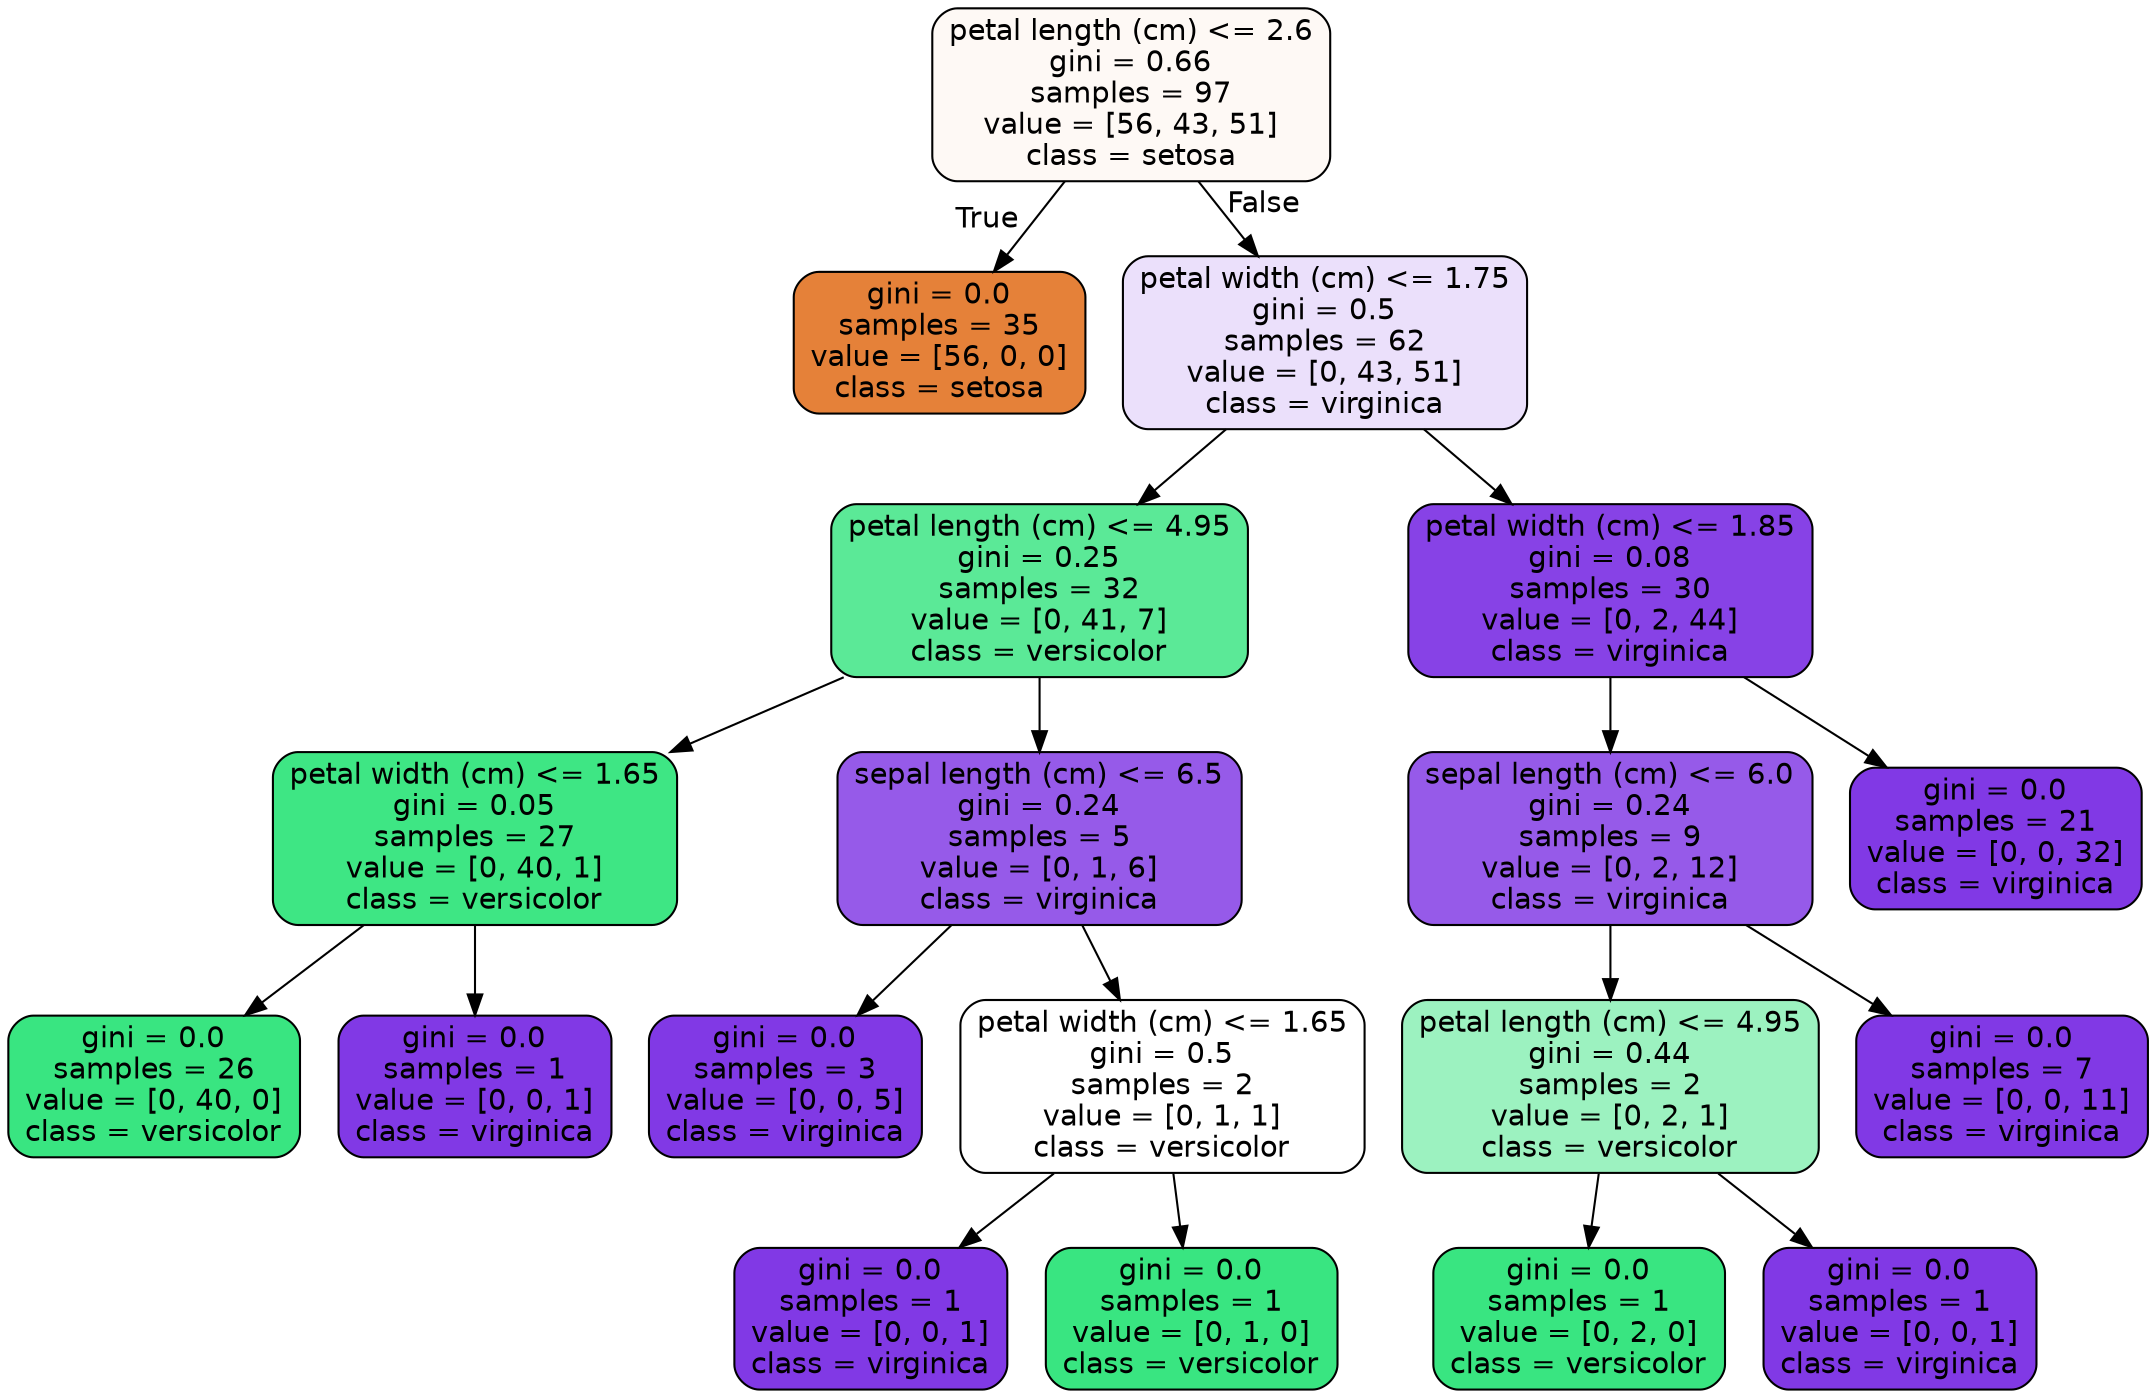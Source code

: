 digraph Tree {
node [shape=box, style="filled, rounded", color="black", fontname=helvetica] ;
edge [fontname=helvetica] ;
0 [label="petal length (cm) <= 2.6\ngini = 0.66\nsamples = 97\nvalue = [56, 43, 51]\nclass = setosa", fillcolor="#fef9f5"] ;
1 [label="gini = 0.0\nsamples = 35\nvalue = [56, 0, 0]\nclass = setosa", fillcolor="#e58139"] ;
0 -> 1 [labeldistance=2.5, labelangle=45, headlabel="True"] ;
2 [label="petal width (cm) <= 1.75\ngini = 0.5\nsamples = 62\nvalue = [0, 43, 51]\nclass = virginica", fillcolor="#ebe0fb"] ;
0 -> 2 [labeldistance=2.5, labelangle=-45, headlabel="False"] ;
3 [label="petal length (cm) <= 4.95\ngini = 0.25\nsamples = 32\nvalue = [0, 41, 7]\nclass = versicolor", fillcolor="#5be997"] ;
2 -> 3 ;
4 [label="petal width (cm) <= 1.65\ngini = 0.05\nsamples = 27\nvalue = [0, 40, 1]\nclass = versicolor", fillcolor="#3ee684"] ;
3 -> 4 ;
5 [label="gini = 0.0\nsamples = 26\nvalue = [0, 40, 0]\nclass = versicolor", fillcolor="#39e581"] ;
4 -> 5 ;
6 [label="gini = 0.0\nsamples = 1\nvalue = [0, 0, 1]\nclass = virginica", fillcolor="#8139e5"] ;
4 -> 6 ;
7 [label="sepal length (cm) <= 6.5\ngini = 0.24\nsamples = 5\nvalue = [0, 1, 6]\nclass = virginica", fillcolor="#965ae9"] ;
3 -> 7 ;
8 [label="gini = 0.0\nsamples = 3\nvalue = [0, 0, 5]\nclass = virginica", fillcolor="#8139e5"] ;
7 -> 8 ;
9 [label="petal width (cm) <= 1.65\ngini = 0.5\nsamples = 2\nvalue = [0, 1, 1]\nclass = versicolor", fillcolor="#ffffff"] ;
7 -> 9 ;
10 [label="gini = 0.0\nsamples = 1\nvalue = [0, 0, 1]\nclass = virginica", fillcolor="#8139e5"] ;
9 -> 10 ;
11 [label="gini = 0.0\nsamples = 1\nvalue = [0, 1, 0]\nclass = versicolor", fillcolor="#39e581"] ;
9 -> 11 ;
12 [label="petal width (cm) <= 1.85\ngini = 0.08\nsamples = 30\nvalue = [0, 2, 44]\nclass = virginica", fillcolor="#8742e6"] ;
2 -> 12 ;
13 [label="sepal length (cm) <= 6.0\ngini = 0.24\nsamples = 9\nvalue = [0, 2, 12]\nclass = virginica", fillcolor="#965ae9"] ;
12 -> 13 ;
14 [label="petal length (cm) <= 4.95\ngini = 0.44\nsamples = 2\nvalue = [0, 2, 1]\nclass = versicolor", fillcolor="#9cf2c0"] ;
13 -> 14 ;
15 [label="gini = 0.0\nsamples = 1\nvalue = [0, 2, 0]\nclass = versicolor", fillcolor="#39e581"] ;
14 -> 15 ;
16 [label="gini = 0.0\nsamples = 1\nvalue = [0, 0, 1]\nclass = virginica", fillcolor="#8139e5"] ;
14 -> 16 ;
17 [label="gini = 0.0\nsamples = 7\nvalue = [0, 0, 11]\nclass = virginica", fillcolor="#8139e5"] ;
13 -> 17 ;
18 [label="gini = 0.0\nsamples = 21\nvalue = [0, 0, 32]\nclass = virginica", fillcolor="#8139e5"] ;
12 -> 18 ;
}